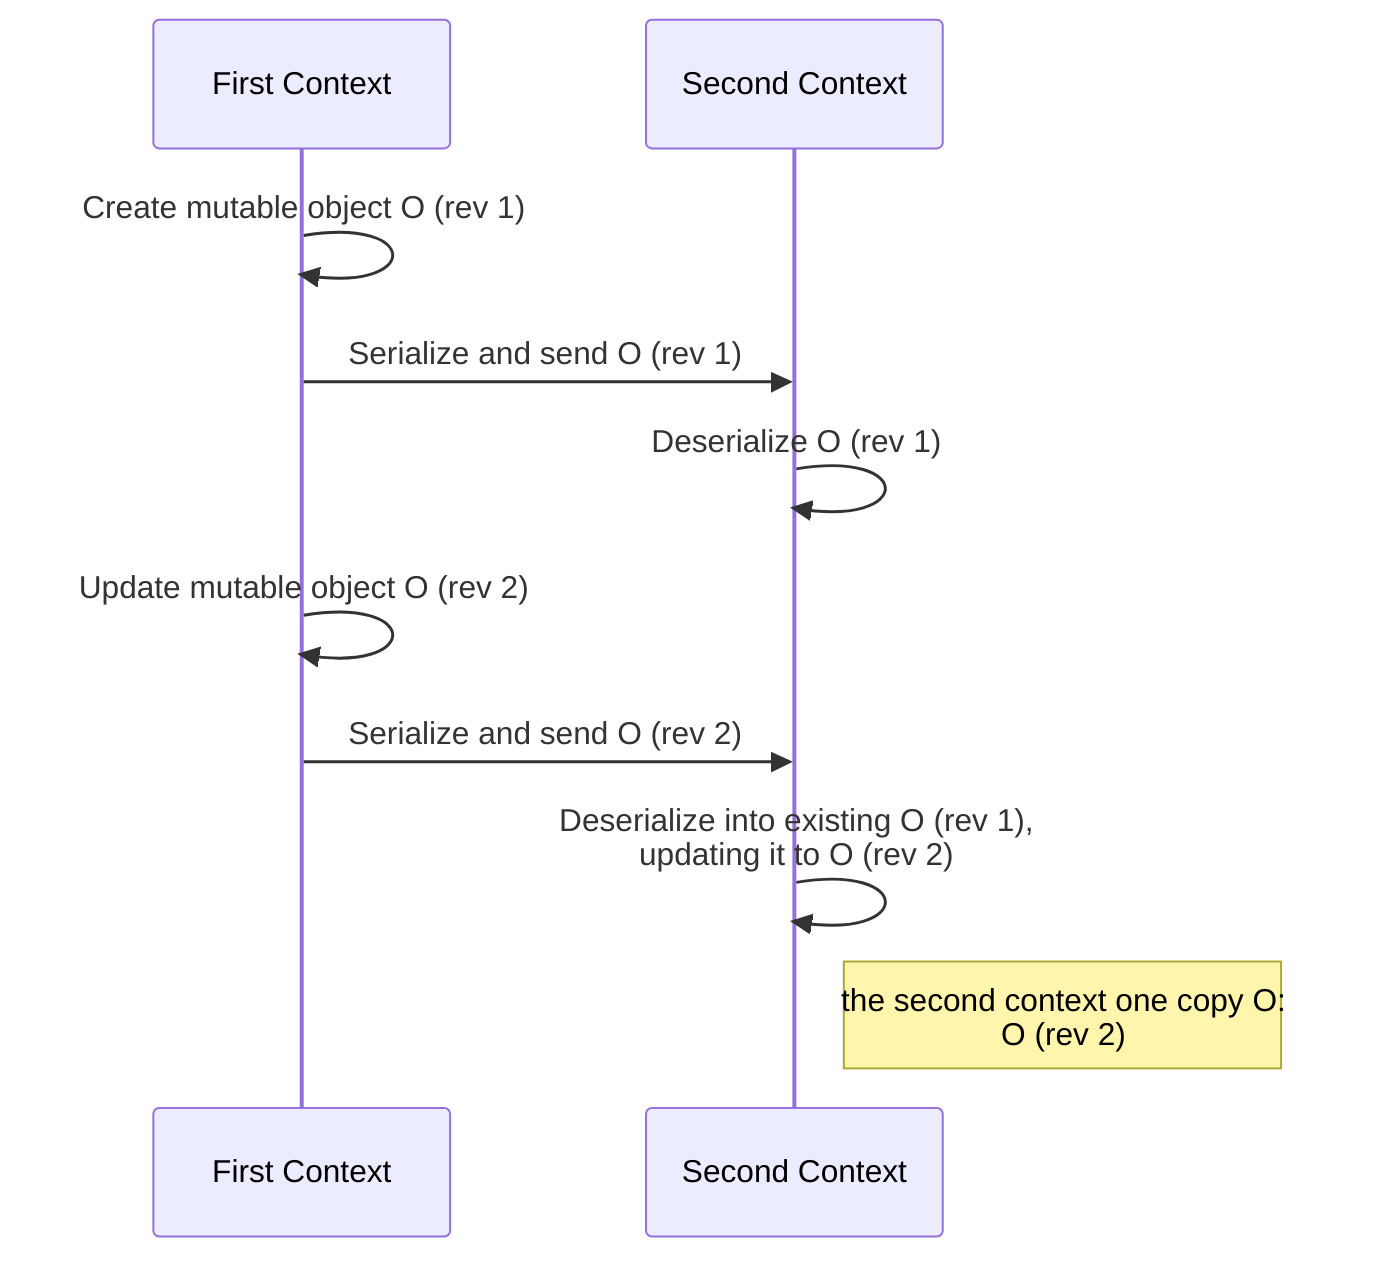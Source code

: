 sequenceDiagram
    participant A as First Context
    participant B as Second Context
    A ->> A: Create mutable object O (rev 1)
    A ->> B: Serialize and send O (rev 1)
    B ->> B: Deserialize O (rev 1)
    A ->> A: Update mutable object O (rev 2)
    A ->> B: Serialize and send O (rev 2)
    B ->> B: Deserialize into existing O (rev 1), <br/>updating it to O (rev 2)
    Note right of B: the second context one copy O:<br/>O (rev 2)